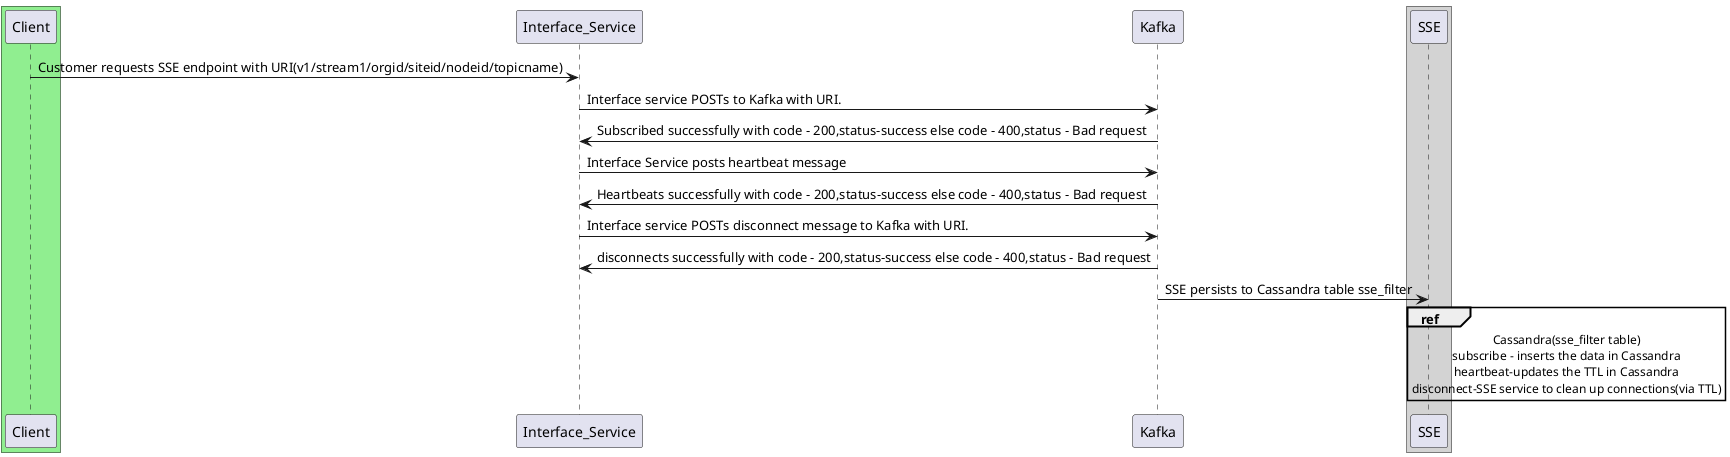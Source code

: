 @startuml
box #LightGreen
participant Client
end box

participant Interface_Service
participant Kafka

box #LightGrey
participant SSE
end box
Client -> Interface_Service: Customer requests SSE endpoint with URI(v1/stream1/orgid/siteid/nodeid/topicname)
Interface_Service -> Kafka: Interface service POSTs to Kafka with URI.
Kafka -> Interface_Service: Subscribed successfully with code - 200,status-success else code - 400,status - Bad request
Interface_Service -> Kafka: Interface Service posts heartbeat message
Kafka -> Interface_Service: Heartbeats successfully with code - 200,status-success else code - 400,status - Bad request
Interface_Service -> Kafka: Interface service POSTs disconnect message to Kafka with URI.
Kafka -> Interface_Service: disconnects successfully with code - 200,status-success else code - 400,status - Bad request
Kafka -> SSE: SSE persists to Cassandra table sse_filter
ref over SSE
 Cassandra(sse_filter table)
 subscribe - inserts the data in Cassandra
 heartbeat-updates the TTL in Cassandra
 disconnect-SSE service to clean up connections(via TTL)
end ref

@enduml